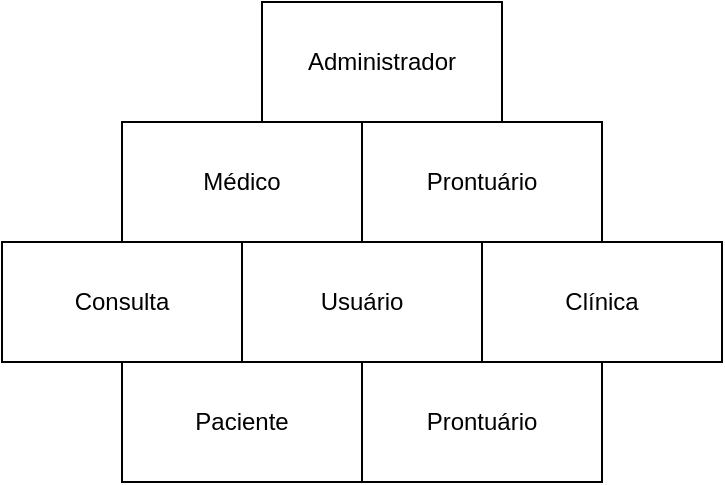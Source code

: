 <mxfile version="21.6.8" type="github">
  <diagram name="Página-1" id="cJnnzq9m_cOeXPhh8A8Y">
    <mxGraphModel dx="1009" dy="581" grid="1" gridSize="10" guides="1" tooltips="1" connect="1" arrows="1" fold="1" page="1" pageScale="1" pageWidth="827" pageHeight="1169" math="0" shadow="0">
      <root>
        <mxCell id="0" />
        <mxCell id="1" parent="0" />
        <mxCell id="asfIB6_G812ThX11v_aW-2" value="Usuário" style="rounded=0;whiteSpace=wrap;html=1;" vertex="1" parent="1">
          <mxGeometry x="330" y="230" width="120" height="60" as="geometry" />
        </mxCell>
        <mxCell id="asfIB6_G812ThX11v_aW-3" value="Consulta" style="rounded=0;whiteSpace=wrap;html=1;" vertex="1" parent="1">
          <mxGeometry x="210" y="230" width="120" height="60" as="geometry" />
        </mxCell>
        <mxCell id="asfIB6_G812ThX11v_aW-5" value="Clínica" style="rounded=0;whiteSpace=wrap;html=1;" vertex="1" parent="1">
          <mxGeometry x="450" y="230" width="120" height="60" as="geometry" />
        </mxCell>
        <mxCell id="asfIB6_G812ThX11v_aW-23" value="Prontuário" style="rounded=0;whiteSpace=wrap;html=1;" vertex="1" parent="1">
          <mxGeometry x="390" y="170" width="120" height="60" as="geometry" />
        </mxCell>
        <mxCell id="asfIB6_G812ThX11v_aW-24" value="Médico" style="rounded=0;whiteSpace=wrap;html=1;" vertex="1" parent="1">
          <mxGeometry x="270" y="170" width="120" height="60" as="geometry" />
        </mxCell>
        <mxCell id="asfIB6_G812ThX11v_aW-29" value="Administrador" style="rounded=0;whiteSpace=wrap;html=1;" vertex="1" parent="1">
          <mxGeometry x="340" y="110" width="120" height="60" as="geometry" />
        </mxCell>
        <mxCell id="asfIB6_G812ThX11v_aW-30" value="Paciente" style="rounded=0;whiteSpace=wrap;html=1;" vertex="1" parent="1">
          <mxGeometry x="270" y="290" width="120" height="60" as="geometry" />
        </mxCell>
        <mxCell id="asfIB6_G812ThX11v_aW-31" value="Prontuário" style="rounded=0;whiteSpace=wrap;html=1;" vertex="1" parent="1">
          <mxGeometry x="390" y="290" width="120" height="60" as="geometry" />
        </mxCell>
      </root>
    </mxGraphModel>
  </diagram>
</mxfile>
